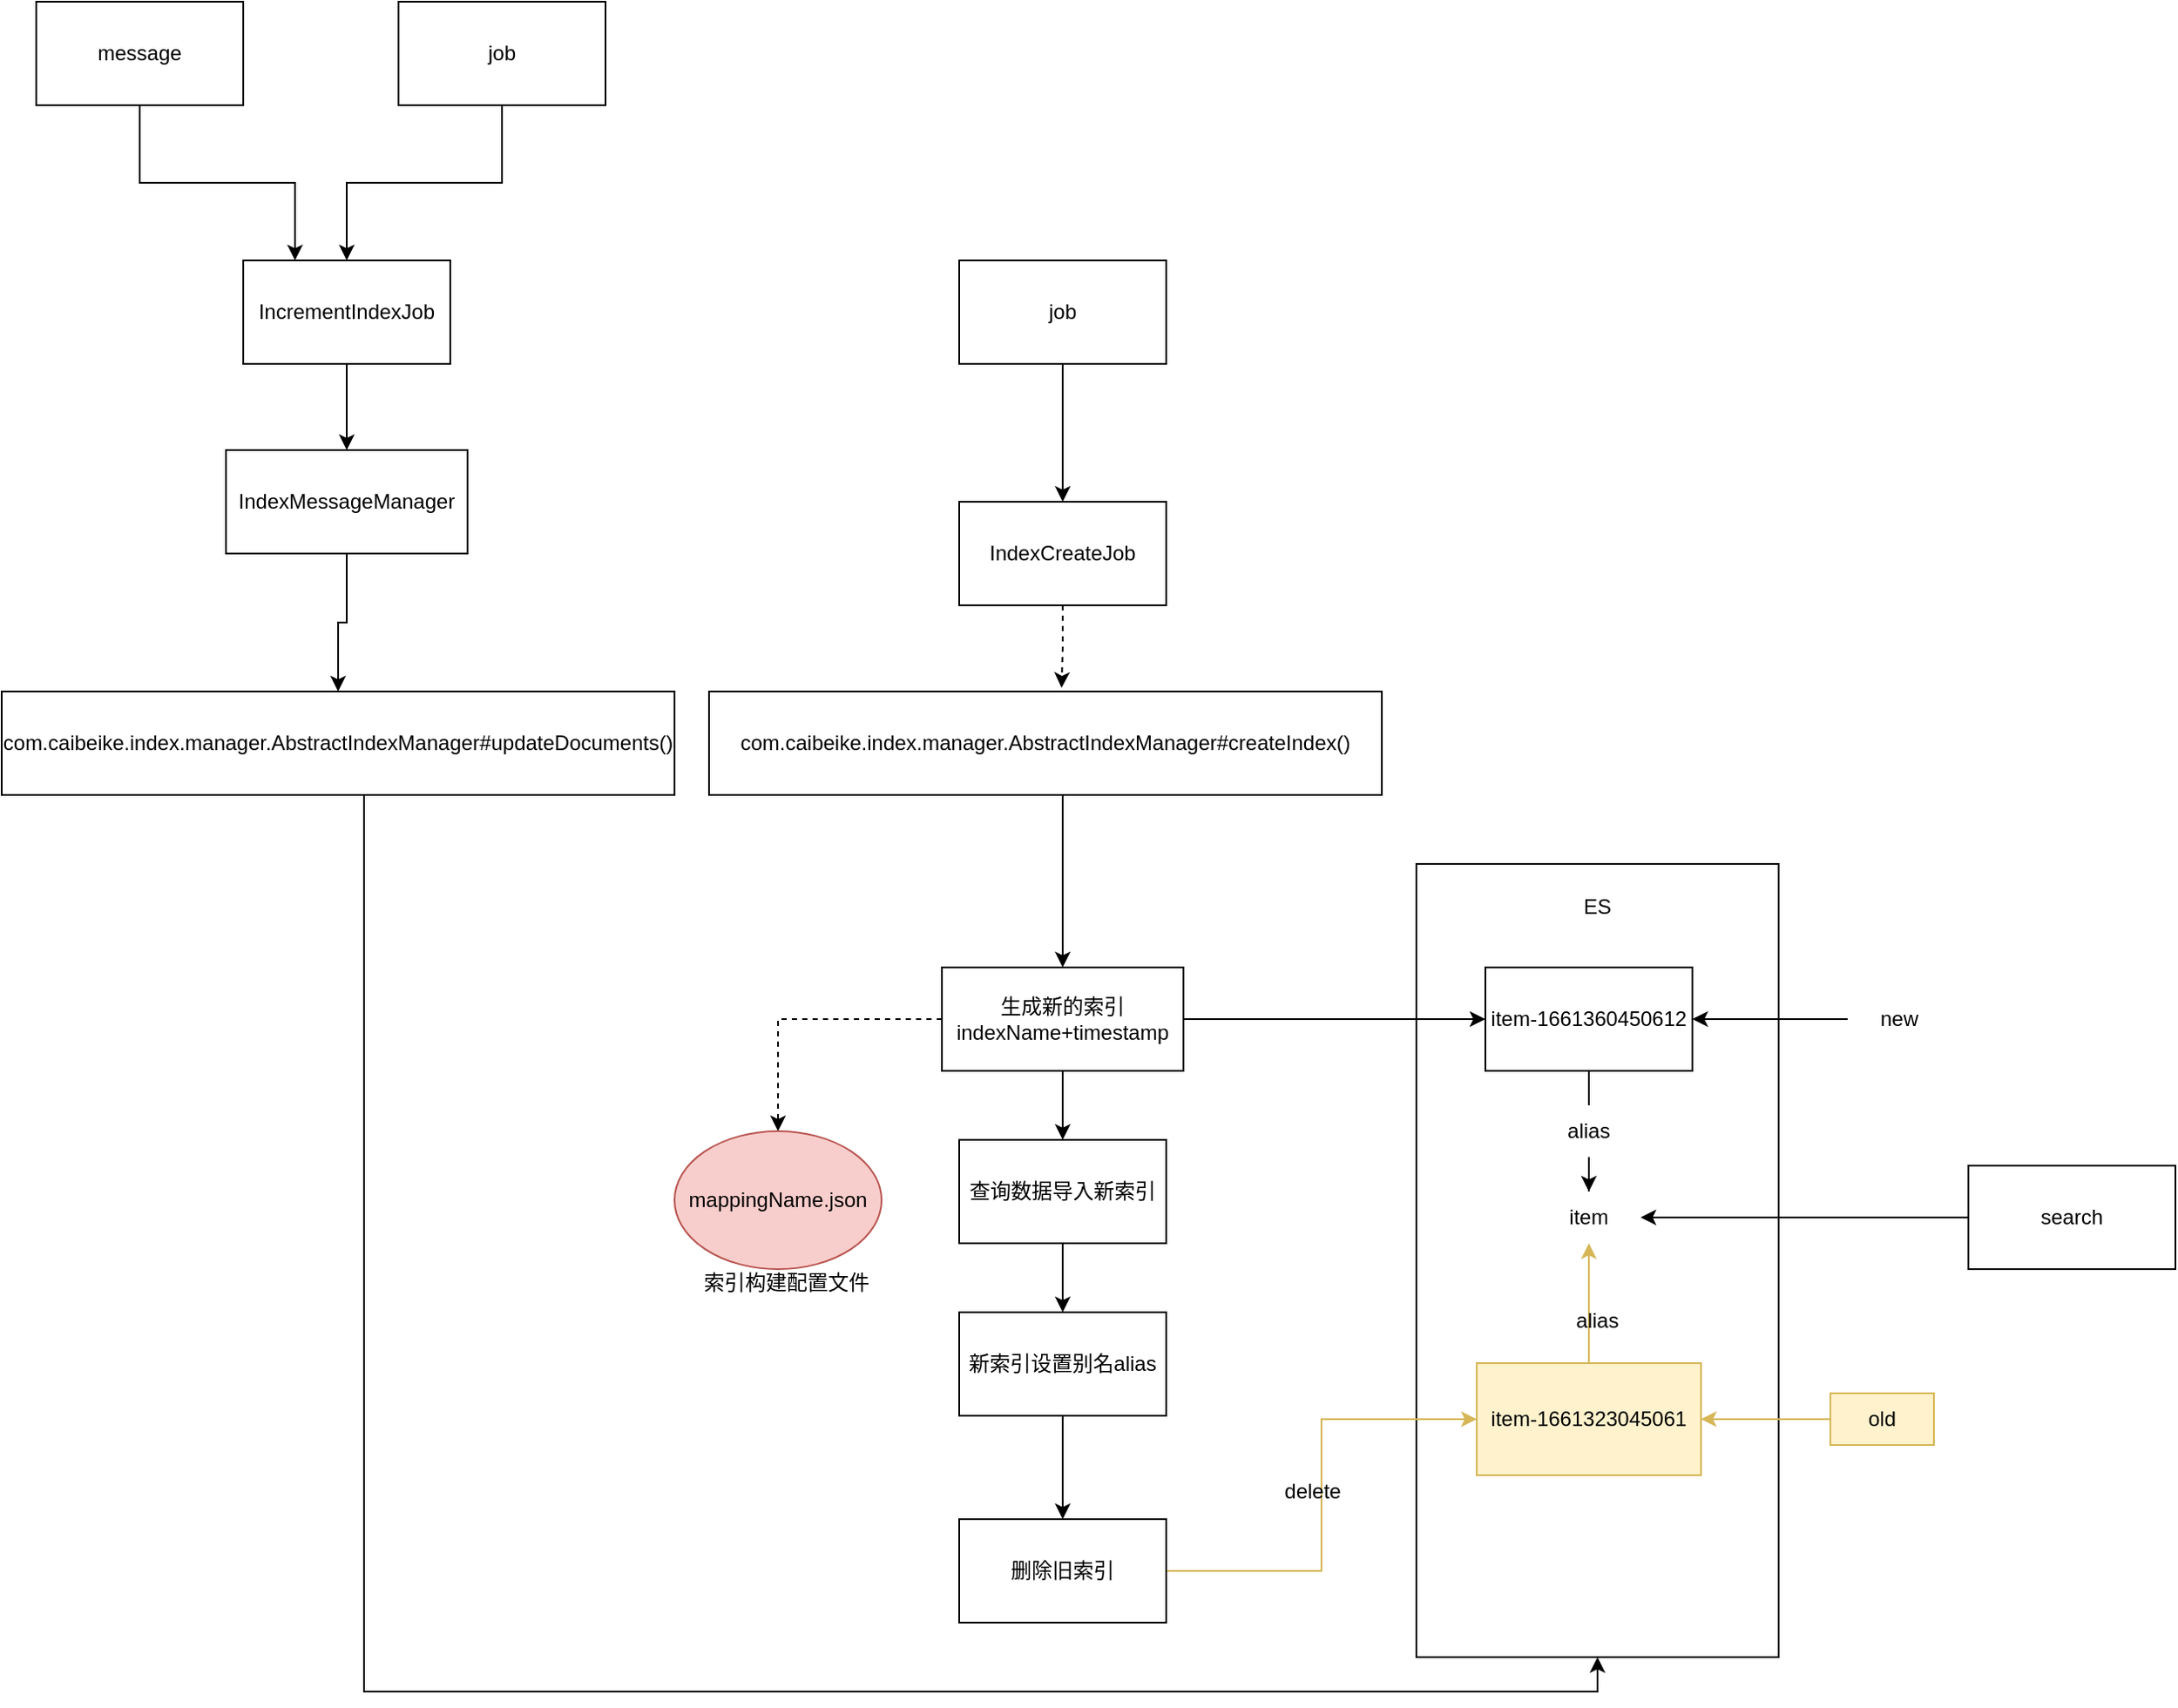<mxfile version="20.2.3" type="github">
  <diagram name="Page-1" id="52a04d89-c75d-2922-d76d-85b35f80e030">
    <mxGraphModel dx="2138" dy="1389" grid="1" gridSize="10" guides="1" tooltips="1" connect="1" arrows="1" fold="1" page="1" pageScale="1" pageWidth="1100" pageHeight="850" background="none" math="0" shadow="0">
      <root>
        <mxCell id="0" />
        <mxCell id="1" parent="0" />
        <mxCell id="pMYmZRGYHHG0uFq6aiRN-14" value="" style="rounded=0;whiteSpace=wrap;html=1;" parent="1" vertex="1">
          <mxGeometry x="610" y="310" width="210" height="460" as="geometry" />
        </mxCell>
        <mxCell id="fDOTyPMtcSiq2CqelDkS-2" value="" style="edgeStyle=orthogonalEdgeStyle;rounded=0;orthogonalLoop=1;jettySize=auto;html=1;" edge="1" parent="1" source="pMYmZRGYHHG0uFq6aiRN-1" target="pMYmZRGYHHG0uFq6aiRN-38">
          <mxGeometry relative="1" as="geometry" />
        </mxCell>
        <mxCell id="pMYmZRGYHHG0uFq6aiRN-1" value="job" style="rounded=0;whiteSpace=wrap;html=1;" parent="1" vertex="1">
          <mxGeometry x="345" y="-40" width="120" height="60" as="geometry" />
        </mxCell>
        <mxCell id="pMYmZRGYHHG0uFq6aiRN-5" value="" style="edgeStyle=orthogonalEdgeStyle;rounded=0;orthogonalLoop=1;jettySize=auto;html=1;exitX=0.5;exitY=1;exitDx=0;exitDy=0;" parent="1" source="pMYmZRGYHHG0uFq6aiRN-2" target="pMYmZRGYHHG0uFq6aiRN-4" edge="1">
          <mxGeometry relative="1" as="geometry">
            <mxPoint x="350" y="260" as="sourcePoint" />
            <Array as="points">
              <mxPoint x="405" y="350" />
              <mxPoint x="405" y="350" />
            </Array>
          </mxGeometry>
        </mxCell>
        <mxCell id="pMYmZRGYHHG0uFq6aiRN-2" value="com.caibeike.index.manager.AbstractIndexManager#createIndex()" style="whiteSpace=wrap;html=1;rounded=0;" parent="1" vertex="1">
          <mxGeometry x="200" y="210" width="390" height="60" as="geometry" />
        </mxCell>
        <mxCell id="pMYmZRGYHHG0uFq6aiRN-7" value="" style="edgeStyle=orthogonalEdgeStyle;rounded=0;orthogonalLoop=1;jettySize=auto;html=1;" parent="1" source="pMYmZRGYHHG0uFq6aiRN-4" target="pMYmZRGYHHG0uFq6aiRN-6" edge="1">
          <mxGeometry relative="1" as="geometry" />
        </mxCell>
        <mxCell id="pMYmZRGYHHG0uFq6aiRN-23" style="edgeStyle=orthogonalEdgeStyle;rounded=0;orthogonalLoop=1;jettySize=auto;html=1;exitX=1;exitY=0.5;exitDx=0;exitDy=0;entryX=0;entryY=0.5;entryDx=0;entryDy=0;" parent="1" source="pMYmZRGYHHG0uFq6aiRN-4" target="pMYmZRGYHHG0uFq6aiRN-20" edge="1">
          <mxGeometry relative="1" as="geometry" />
        </mxCell>
        <mxCell id="pMYmZRGYHHG0uFq6aiRN-34" style="edgeStyle=orthogonalEdgeStyle;rounded=0;orthogonalLoop=1;jettySize=auto;html=1;dashed=1;" parent="1" source="pMYmZRGYHHG0uFq6aiRN-4" target="pMYmZRGYHHG0uFq6aiRN-33" edge="1">
          <mxGeometry relative="1" as="geometry" />
        </mxCell>
        <mxCell id="pMYmZRGYHHG0uFq6aiRN-4" value="生成新的索引&lt;br&gt;indexName+timestamp" style="whiteSpace=wrap;html=1;rounded=0;" parent="1" vertex="1">
          <mxGeometry x="335" y="370" width="140" height="60" as="geometry" />
        </mxCell>
        <mxCell id="pMYmZRGYHHG0uFq6aiRN-6" value="查询数据导入新索引" style="whiteSpace=wrap;html=1;rounded=0;" parent="1" vertex="1">
          <mxGeometry x="345" y="470" width="120" height="60" as="geometry" />
        </mxCell>
        <mxCell id="pMYmZRGYHHG0uFq6aiRN-11" value="" style="edgeStyle=orthogonalEdgeStyle;rounded=0;orthogonalLoop=1;jettySize=auto;html=1;exitX=0.5;exitY=1;exitDx=0;exitDy=0;" parent="1" source="pMYmZRGYHHG0uFq6aiRN-6" target="pMYmZRGYHHG0uFq6aiRN-10" edge="1">
          <mxGeometry relative="1" as="geometry">
            <mxPoint x="655" y="470" as="sourcePoint" />
          </mxGeometry>
        </mxCell>
        <mxCell id="pMYmZRGYHHG0uFq6aiRN-13" value="" style="edgeStyle=orthogonalEdgeStyle;rounded=0;orthogonalLoop=1;jettySize=auto;html=1;" parent="1" source="pMYmZRGYHHG0uFq6aiRN-10" target="pMYmZRGYHHG0uFq6aiRN-12" edge="1">
          <mxGeometry relative="1" as="geometry" />
        </mxCell>
        <mxCell id="pMYmZRGYHHG0uFq6aiRN-10" value="新索引设置别名alias" style="whiteSpace=wrap;html=1;rounded=0;" parent="1" vertex="1">
          <mxGeometry x="345" y="570" width="120" height="60" as="geometry" />
        </mxCell>
        <mxCell id="pMYmZRGYHHG0uFq6aiRN-29" style="edgeStyle=orthogonalEdgeStyle;rounded=0;orthogonalLoop=1;jettySize=auto;html=1;entryX=0;entryY=0.5;entryDx=0;entryDy=0;fillColor=#fff2cc;strokeColor=#d6b656;" parent="1" source="pMYmZRGYHHG0uFq6aiRN-12" target="pMYmZRGYHHG0uFq6aiRN-17" edge="1">
          <mxGeometry relative="1" as="geometry" />
        </mxCell>
        <mxCell id="pMYmZRGYHHG0uFq6aiRN-12" value="删除旧索引" style="whiteSpace=wrap;html=1;rounded=0;" parent="1" vertex="1">
          <mxGeometry x="345" y="690" width="120" height="60" as="geometry" />
        </mxCell>
        <mxCell id="pMYmZRGYHHG0uFq6aiRN-16" value="ES" style="text;html=1;strokeColor=none;fillColor=none;align=center;verticalAlign=middle;whiteSpace=wrap;rounded=0;" parent="1" vertex="1">
          <mxGeometry x="685" y="320" width="60" height="30" as="geometry" />
        </mxCell>
        <mxCell id="pMYmZRGYHHG0uFq6aiRN-26" value="" style="edgeStyle=orthogonalEdgeStyle;rounded=0;orthogonalLoop=1;jettySize=auto;html=1;fillColor=#fff2cc;strokeColor=#d6b656;" parent="1" source="pMYmZRGYHHG0uFq6aiRN-17" target="pMYmZRGYHHG0uFq6aiRN-24" edge="1">
          <mxGeometry relative="1" as="geometry" />
        </mxCell>
        <mxCell id="pMYmZRGYHHG0uFq6aiRN-17" value="item-1661323045061" style="rounded=0;whiteSpace=wrap;html=1;fillColor=#fff2cc;strokeColor=#d6b656;" parent="1" vertex="1">
          <mxGeometry x="645" y="599.5" width="130" height="65" as="geometry" />
        </mxCell>
        <mxCell id="pMYmZRGYHHG0uFq6aiRN-19" value="" style="edgeStyle=orthogonalEdgeStyle;rounded=0;orthogonalLoop=1;jettySize=auto;html=1;fillColor=#fff2cc;strokeColor=#d6b656;" parent="1" source="pMYmZRGYHHG0uFq6aiRN-18" target="pMYmZRGYHHG0uFq6aiRN-17" edge="1">
          <mxGeometry relative="1" as="geometry" />
        </mxCell>
        <mxCell id="pMYmZRGYHHG0uFq6aiRN-18" value="old" style="text;html=1;strokeColor=#d6b656;fillColor=#fff2cc;align=center;verticalAlign=middle;whiteSpace=wrap;rounded=0;" parent="1" vertex="1">
          <mxGeometry x="850" y="617" width="60" height="30" as="geometry" />
        </mxCell>
        <mxCell id="pMYmZRGYHHG0uFq6aiRN-25" value="" style="edgeStyle=orthogonalEdgeStyle;rounded=0;orthogonalLoop=1;jettySize=auto;html=1;startArrow=none;" parent="1" source="pMYmZRGYHHG0uFq6aiRN-27" target="pMYmZRGYHHG0uFq6aiRN-24" edge="1">
          <mxGeometry relative="1" as="geometry" />
        </mxCell>
        <mxCell id="pMYmZRGYHHG0uFq6aiRN-20" value="item-1661360450612" style="rounded=0;whiteSpace=wrap;html=1;" parent="1" vertex="1">
          <mxGeometry x="650" y="370" width="120" height="60" as="geometry" />
        </mxCell>
        <mxCell id="pMYmZRGYHHG0uFq6aiRN-22" value="" style="edgeStyle=orthogonalEdgeStyle;rounded=0;orthogonalLoop=1;jettySize=auto;html=1;" parent="1" source="pMYmZRGYHHG0uFq6aiRN-21" target="pMYmZRGYHHG0uFq6aiRN-20" edge="1">
          <mxGeometry relative="1" as="geometry" />
        </mxCell>
        <mxCell id="pMYmZRGYHHG0uFq6aiRN-21" value="new" style="text;html=1;strokeColor=none;fillColor=none;align=center;verticalAlign=middle;whiteSpace=wrap;rounded=0;" parent="1" vertex="1">
          <mxGeometry x="860" y="385" width="60" height="30" as="geometry" />
        </mxCell>
        <mxCell id="pMYmZRGYHHG0uFq6aiRN-24" value="item" style="text;html=1;strokeColor=none;fillColor=none;align=center;verticalAlign=middle;whiteSpace=wrap;rounded=0;" parent="1" vertex="1">
          <mxGeometry x="680" y="500" width="60" height="30" as="geometry" />
        </mxCell>
        <mxCell id="pMYmZRGYHHG0uFq6aiRN-28" value="alias" style="text;html=1;strokeColor=none;fillColor=none;align=center;verticalAlign=middle;whiteSpace=wrap;rounded=0;" parent="1" vertex="1">
          <mxGeometry x="685" y="560" width="60" height="30" as="geometry" />
        </mxCell>
        <mxCell id="pMYmZRGYHHG0uFq6aiRN-30" value="delete" style="text;html=1;strokeColor=none;fillColor=none;align=center;verticalAlign=middle;whiteSpace=wrap;rounded=0;" parent="1" vertex="1">
          <mxGeometry x="520" y="659" width="60" height="30" as="geometry" />
        </mxCell>
        <mxCell id="pMYmZRGYHHG0uFq6aiRN-31" value="" style="endArrow=classic;html=1;rounded=0;exitX=0;exitY=0.5;exitDx=0;exitDy=0;" parent="1" source="pMYmZRGYHHG0uFq6aiRN-32" target="pMYmZRGYHHG0uFq6aiRN-24" edge="1">
          <mxGeometry width="50" height="50" relative="1" as="geometry">
            <mxPoint x="1000" y="520" as="sourcePoint" />
            <mxPoint x="550" y="490" as="targetPoint" />
          </mxGeometry>
        </mxCell>
        <mxCell id="pMYmZRGYHHG0uFq6aiRN-32" value="search" style="rounded=0;whiteSpace=wrap;html=1;" parent="1" vertex="1">
          <mxGeometry x="930" y="485" width="120" height="60" as="geometry" />
        </mxCell>
        <mxCell id="pMYmZRGYHHG0uFq6aiRN-33" value="mappingName.json" style="ellipse;whiteSpace=wrap;html=1;fillColor=#f8cecc;strokeColor=#b85450;" parent="1" vertex="1">
          <mxGeometry x="180" y="465" width="120" height="80" as="geometry" />
        </mxCell>
        <mxCell id="pMYmZRGYHHG0uFq6aiRN-35" value="索引构建配置文件" style="text;html=1;strokeColor=none;fillColor=none;align=center;verticalAlign=middle;whiteSpace=wrap;rounded=0;" parent="1" vertex="1">
          <mxGeometry x="190" y="545" width="110" height="15" as="geometry" />
        </mxCell>
        <mxCell id="pMYmZRGYHHG0uFq6aiRN-27" value="alias" style="text;html=1;strokeColor=none;fillColor=none;align=center;verticalAlign=middle;whiteSpace=wrap;rounded=0;" parent="1" vertex="1">
          <mxGeometry x="680" y="450" width="60" height="30" as="geometry" />
        </mxCell>
        <mxCell id="pMYmZRGYHHG0uFq6aiRN-37" value="" style="edgeStyle=orthogonalEdgeStyle;rounded=0;orthogonalLoop=1;jettySize=auto;html=1;endArrow=none;" parent="1" source="pMYmZRGYHHG0uFq6aiRN-20" target="pMYmZRGYHHG0uFq6aiRN-27" edge="1">
          <mxGeometry relative="1" as="geometry">
            <mxPoint x="710" y="430" as="sourcePoint" />
            <mxPoint x="710" y="500" as="targetPoint" />
          </mxGeometry>
        </mxCell>
        <mxCell id="pMYmZRGYHHG0uFq6aiRN-41" value="" style="edgeStyle=orthogonalEdgeStyle;rounded=0;orthogonalLoop=1;jettySize=auto;html=1;dashed=1;fontColor=#000000;entryX=0.524;entryY=-0.035;entryDx=0;entryDy=0;entryPerimeter=0;" parent="1" source="pMYmZRGYHHG0uFq6aiRN-38" target="pMYmZRGYHHG0uFq6aiRN-2" edge="1">
          <mxGeometry relative="1" as="geometry">
            <mxPoint x="405" y="200" as="targetPoint" />
          </mxGeometry>
        </mxCell>
        <mxCell id="pMYmZRGYHHG0uFq6aiRN-38" value="IndexCreateJob" style="rounded=0;whiteSpace=wrap;html=1;fontColor=#000000;" parent="1" vertex="1">
          <mxGeometry x="345" y="100" width="120" height="60" as="geometry" />
        </mxCell>
        <mxCell id="fDOTyPMtcSiq2CqelDkS-10" value="" style="edgeStyle=orthogonalEdgeStyle;rounded=0;orthogonalLoop=1;jettySize=auto;html=1;" edge="1" parent="1" source="fDOTyPMtcSiq2CqelDkS-3" target="fDOTyPMtcSiq2CqelDkS-9">
          <mxGeometry relative="1" as="geometry" />
        </mxCell>
        <mxCell id="fDOTyPMtcSiq2CqelDkS-3" value="IncrementIndexJob" style="rounded=0;whiteSpace=wrap;html=1;" vertex="1" parent="1">
          <mxGeometry x="-70" y="-40" width="120" height="60" as="geometry" />
        </mxCell>
        <mxCell id="fDOTyPMtcSiq2CqelDkS-5" value="" style="edgeStyle=orthogonalEdgeStyle;rounded=0;orthogonalLoop=1;jettySize=auto;html=1;" edge="1" parent="1" source="fDOTyPMtcSiq2CqelDkS-4" target="fDOTyPMtcSiq2CqelDkS-3">
          <mxGeometry relative="1" as="geometry" />
        </mxCell>
        <mxCell id="fDOTyPMtcSiq2CqelDkS-4" value="job" style="rounded=0;whiteSpace=wrap;html=1;" vertex="1" parent="1">
          <mxGeometry x="20" y="-190" width="120" height="60" as="geometry" />
        </mxCell>
        <mxCell id="fDOTyPMtcSiq2CqelDkS-8" value="" style="edgeStyle=orthogonalEdgeStyle;rounded=0;orthogonalLoop=1;jettySize=auto;html=1;entryX=0.25;entryY=0;entryDx=0;entryDy=0;" edge="1" parent="1" source="fDOTyPMtcSiq2CqelDkS-6" target="fDOTyPMtcSiq2CqelDkS-3">
          <mxGeometry relative="1" as="geometry">
            <mxPoint x="-80" y="-50" as="targetPoint" />
          </mxGeometry>
        </mxCell>
        <mxCell id="fDOTyPMtcSiq2CqelDkS-6" value="message" style="rounded=0;whiteSpace=wrap;html=1;" vertex="1" parent="1">
          <mxGeometry x="-190" y="-190" width="120" height="60" as="geometry" />
        </mxCell>
        <mxCell id="fDOTyPMtcSiq2CqelDkS-13" value="" style="edgeStyle=orthogonalEdgeStyle;rounded=0;orthogonalLoop=1;jettySize=auto;html=1;" edge="1" parent="1" source="fDOTyPMtcSiq2CqelDkS-9" target="fDOTyPMtcSiq2CqelDkS-12">
          <mxGeometry relative="1" as="geometry" />
        </mxCell>
        <mxCell id="fDOTyPMtcSiq2CqelDkS-9" value="IndexMessageManager" style="rounded=0;whiteSpace=wrap;html=1;" vertex="1" parent="1">
          <mxGeometry x="-80" y="70" width="140" height="60" as="geometry" />
        </mxCell>
        <mxCell id="fDOTyPMtcSiq2CqelDkS-15" value="" style="edgeStyle=orthogonalEdgeStyle;rounded=0;orthogonalLoop=1;jettySize=auto;html=1;entryX=0.5;entryY=1;entryDx=0;entryDy=0;" edge="1" parent="1" source="fDOTyPMtcSiq2CqelDkS-12" target="pMYmZRGYHHG0uFq6aiRN-14">
          <mxGeometry relative="1" as="geometry">
            <mxPoint x="-15" y="350" as="targetPoint" />
            <Array as="points">
              <mxPoint y="790" />
              <mxPoint x="715" y="790" />
            </Array>
          </mxGeometry>
        </mxCell>
        <mxCell id="fDOTyPMtcSiq2CqelDkS-12" value="com.caibeike.index.manager.AbstractIndexManager#updateDocuments()" style="whiteSpace=wrap;html=1;rounded=0;" vertex="1" parent="1">
          <mxGeometry x="-210" y="210" width="390" height="60" as="geometry" />
        </mxCell>
      </root>
    </mxGraphModel>
  </diagram>
</mxfile>
